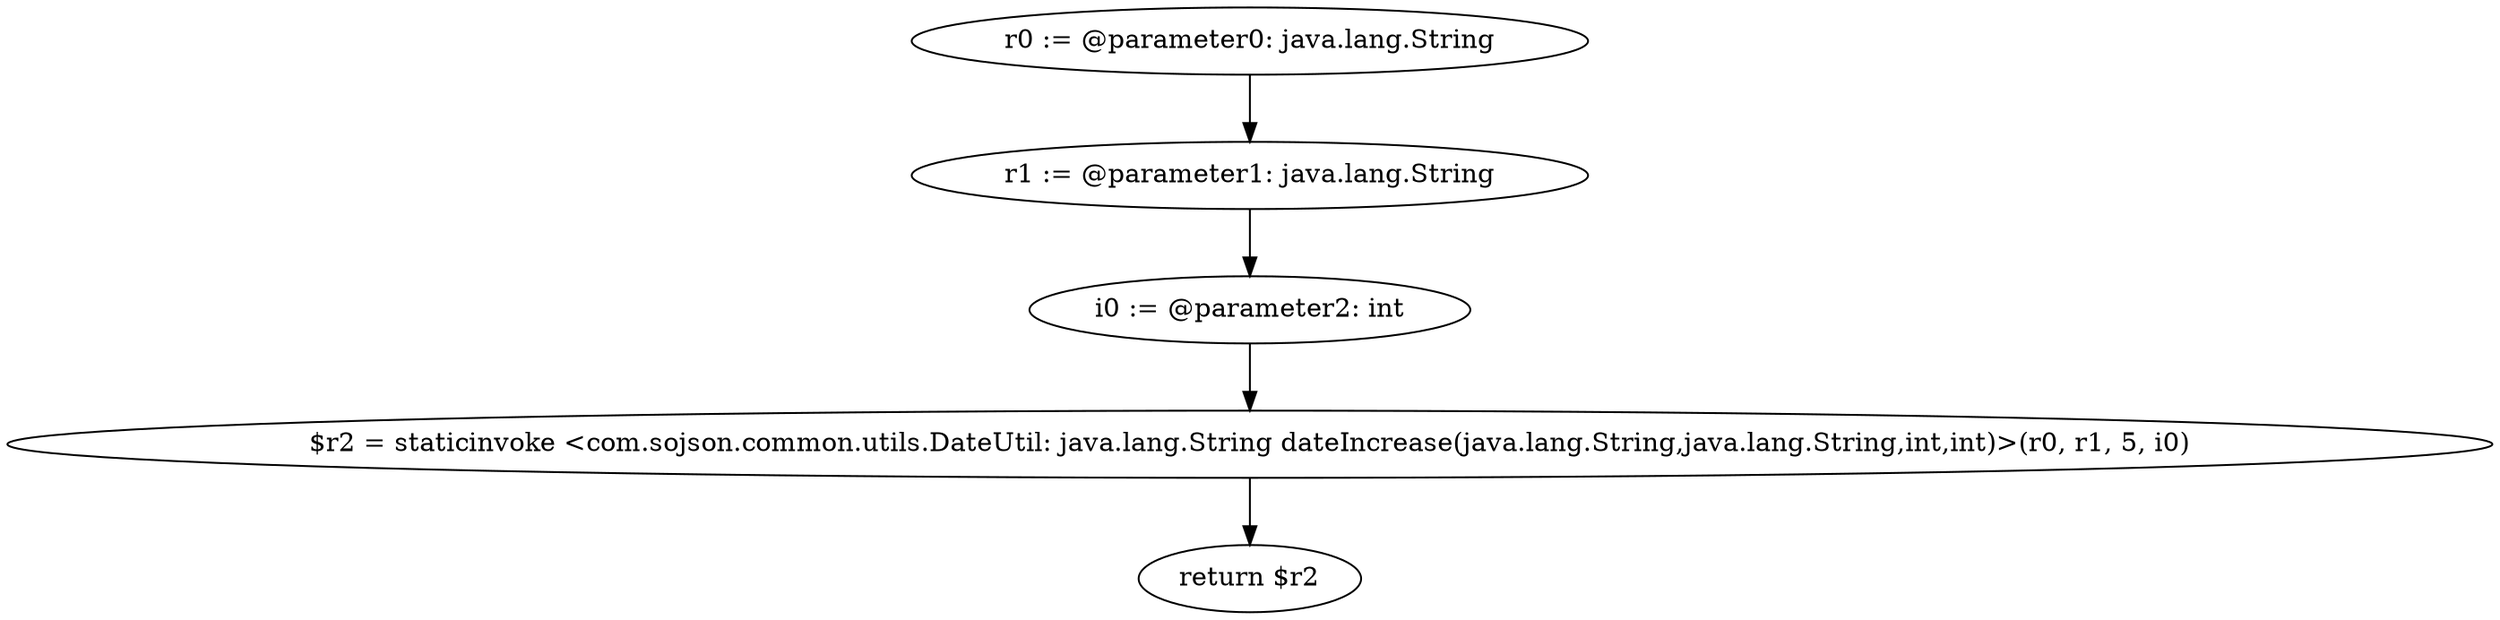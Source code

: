 digraph "unitGraph" {
    "r0 := @parameter0: java.lang.String"
    "r1 := @parameter1: java.lang.String"
    "i0 := @parameter2: int"
    "$r2 = staticinvoke <com.sojson.common.utils.DateUtil: java.lang.String dateIncrease(java.lang.String,java.lang.String,int,int)>(r0, r1, 5, i0)"
    "return $r2"
    "r0 := @parameter0: java.lang.String"->"r1 := @parameter1: java.lang.String";
    "r1 := @parameter1: java.lang.String"->"i0 := @parameter2: int";
    "i0 := @parameter2: int"->"$r2 = staticinvoke <com.sojson.common.utils.DateUtil: java.lang.String dateIncrease(java.lang.String,java.lang.String,int,int)>(r0, r1, 5, i0)";
    "$r2 = staticinvoke <com.sojson.common.utils.DateUtil: java.lang.String dateIncrease(java.lang.String,java.lang.String,int,int)>(r0, r1, 5, i0)"->"return $r2";
}

